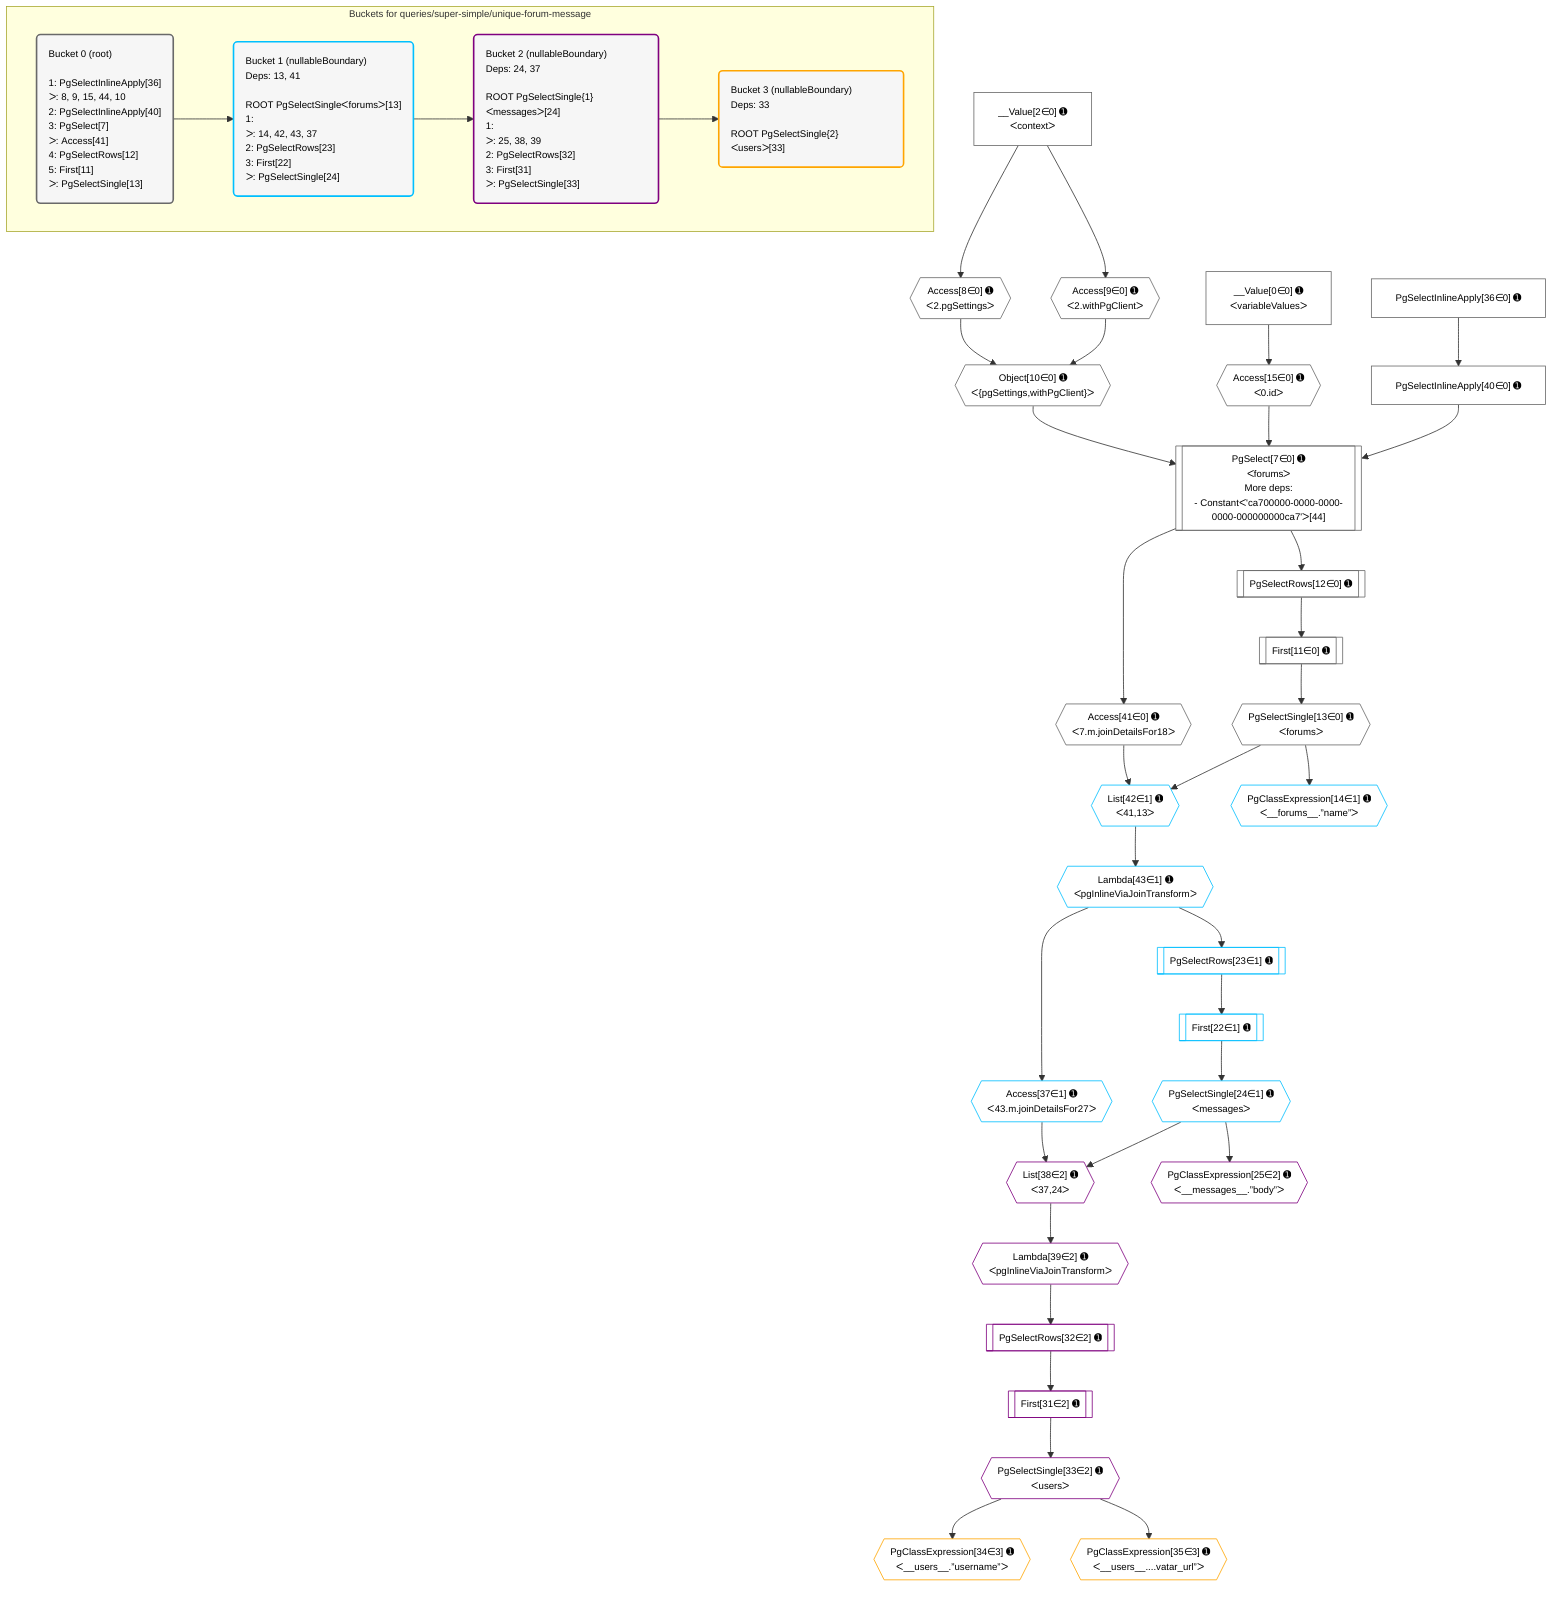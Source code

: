 %%{init: {'themeVariables': { 'fontSize': '12px'}}}%%
graph TD
    classDef path fill:#eee,stroke:#000,color:#000
    classDef plan fill:#fff,stroke-width:1px,color:#000
    classDef itemplan fill:#fff,stroke-width:2px,color:#000
    classDef unbatchedplan fill:#dff,stroke-width:1px,color:#000
    classDef sideeffectplan fill:#fcc,stroke-width:2px,color:#000
    classDef bucket fill:#f6f6f6,color:#000,stroke-width:2px,text-align:left

    subgraph "Buckets for queries/super-simple/unique-forum-message"
    Bucket0("Bucket 0 (root)<br /><br />1: PgSelectInlineApply[36]<br />ᐳ: 8, 9, 15, 44, 10<br />2: PgSelectInlineApply[40]<br />3: PgSelect[7]<br />ᐳ: Access[41]<br />4: PgSelectRows[12]<br />5: First[11]<br />ᐳ: PgSelectSingle[13]"):::bucket
    Bucket1("Bucket 1 (nullableBoundary)<br />Deps: 13, 41<br /><br />ROOT PgSelectSingleᐸforumsᐳ[13]<br />1: <br />ᐳ: 14, 42, 43, 37<br />2: PgSelectRows[23]<br />3: First[22]<br />ᐳ: PgSelectSingle[24]"):::bucket
    Bucket2("Bucket 2 (nullableBoundary)<br />Deps: 24, 37<br /><br />ROOT PgSelectSingle{1}ᐸmessagesᐳ[24]<br />1: <br />ᐳ: 25, 38, 39<br />2: PgSelectRows[32]<br />3: First[31]<br />ᐳ: PgSelectSingle[33]"):::bucket
    Bucket3("Bucket 3 (nullableBoundary)<br />Deps: 33<br /><br />ROOT PgSelectSingle{2}ᐸusersᐳ[33]"):::bucket
    end
    Bucket0 --> Bucket1
    Bucket1 --> Bucket2
    Bucket2 --> Bucket3

    %% plan dependencies
    PgSelect7[["PgSelect[7∈0] ➊<br />ᐸforumsᐳ<br />More deps:<br />- Constantᐸ'ca700000-0000-0000-0000-000000000ca7'ᐳ[44]"]]:::plan
    Object10{{"Object[10∈0] ➊<br />ᐸ{pgSettings,withPgClient}ᐳ"}}:::plan
    Access15{{"Access[15∈0] ➊<br />ᐸ0.idᐳ"}}:::plan
    PgSelectInlineApply40["PgSelectInlineApply[40∈0] ➊"]:::plan
    Object10 & Access15 & PgSelectInlineApply40 --> PgSelect7
    Access8{{"Access[8∈0] ➊<br />ᐸ2.pgSettingsᐳ"}}:::plan
    Access9{{"Access[9∈0] ➊<br />ᐸ2.withPgClientᐳ"}}:::plan
    Access8 & Access9 --> Object10
    __Value2["__Value[2∈0] ➊<br />ᐸcontextᐳ"]:::plan
    __Value2 --> Access8
    __Value2 --> Access9
    First11[["First[11∈0] ➊"]]:::plan
    PgSelectRows12[["PgSelectRows[12∈0] ➊"]]:::plan
    PgSelectRows12 --> First11
    PgSelect7 --> PgSelectRows12
    PgSelectSingle13{{"PgSelectSingle[13∈0] ➊<br />ᐸforumsᐳ"}}:::plan
    First11 --> PgSelectSingle13
    __Value0["__Value[0∈0] ➊<br />ᐸvariableValuesᐳ"]:::plan
    __Value0 --> Access15
    PgSelectInlineApply36["PgSelectInlineApply[36∈0] ➊"]:::plan
    PgSelectInlineApply36 --> PgSelectInlineApply40
    Access41{{"Access[41∈0] ➊<br />ᐸ7.m.joinDetailsFor18ᐳ"}}:::plan
    PgSelect7 --> Access41
    List42{{"List[42∈1] ➊<br />ᐸ41,13ᐳ"}}:::plan
    Access41 & PgSelectSingle13 --> List42
    PgClassExpression14{{"PgClassExpression[14∈1] ➊<br />ᐸ__forums__.”name”ᐳ"}}:::plan
    PgSelectSingle13 --> PgClassExpression14
    First22[["First[22∈1] ➊"]]:::plan
    PgSelectRows23[["PgSelectRows[23∈1] ➊"]]:::plan
    PgSelectRows23 --> First22
    Lambda43{{"Lambda[43∈1] ➊<br />ᐸpgInlineViaJoinTransformᐳ"}}:::plan
    Lambda43 --> PgSelectRows23
    PgSelectSingle24{{"PgSelectSingle[24∈1] ➊<br />ᐸmessagesᐳ"}}:::plan
    First22 --> PgSelectSingle24
    Access37{{"Access[37∈1] ➊<br />ᐸ43.m.joinDetailsFor27ᐳ"}}:::plan
    Lambda43 --> Access37
    List42 --> Lambda43
    List38{{"List[38∈2] ➊<br />ᐸ37,24ᐳ"}}:::plan
    Access37 & PgSelectSingle24 --> List38
    PgClassExpression25{{"PgClassExpression[25∈2] ➊<br />ᐸ__messages__.”body”ᐳ"}}:::plan
    PgSelectSingle24 --> PgClassExpression25
    First31[["First[31∈2] ➊"]]:::plan
    PgSelectRows32[["PgSelectRows[32∈2] ➊"]]:::plan
    PgSelectRows32 --> First31
    Lambda39{{"Lambda[39∈2] ➊<br />ᐸpgInlineViaJoinTransformᐳ"}}:::plan
    Lambda39 --> PgSelectRows32
    PgSelectSingle33{{"PgSelectSingle[33∈2] ➊<br />ᐸusersᐳ"}}:::plan
    First31 --> PgSelectSingle33
    List38 --> Lambda39
    PgClassExpression34{{"PgClassExpression[34∈3] ➊<br />ᐸ__users__.”username”ᐳ"}}:::plan
    PgSelectSingle33 --> PgClassExpression34
    PgClassExpression35{{"PgClassExpression[35∈3] ➊<br />ᐸ__users__....vatar_url”ᐳ"}}:::plan
    PgSelectSingle33 --> PgClassExpression35

    %% define steps
    classDef bucket0 stroke:#696969
    class Bucket0,__Value0,__Value2,PgSelect7,Access8,Access9,Object10,First11,PgSelectRows12,PgSelectSingle13,Access15,PgSelectInlineApply36,PgSelectInlineApply40,Access41 bucket0
    classDef bucket1 stroke:#00bfff
    class Bucket1,PgClassExpression14,First22,PgSelectRows23,PgSelectSingle24,Access37,List42,Lambda43 bucket1
    classDef bucket2 stroke:#7f007f
    class Bucket2,PgClassExpression25,First31,PgSelectRows32,PgSelectSingle33,List38,Lambda39 bucket2
    classDef bucket3 stroke:#ffa500
    class Bucket3,PgClassExpression34,PgClassExpression35 bucket3